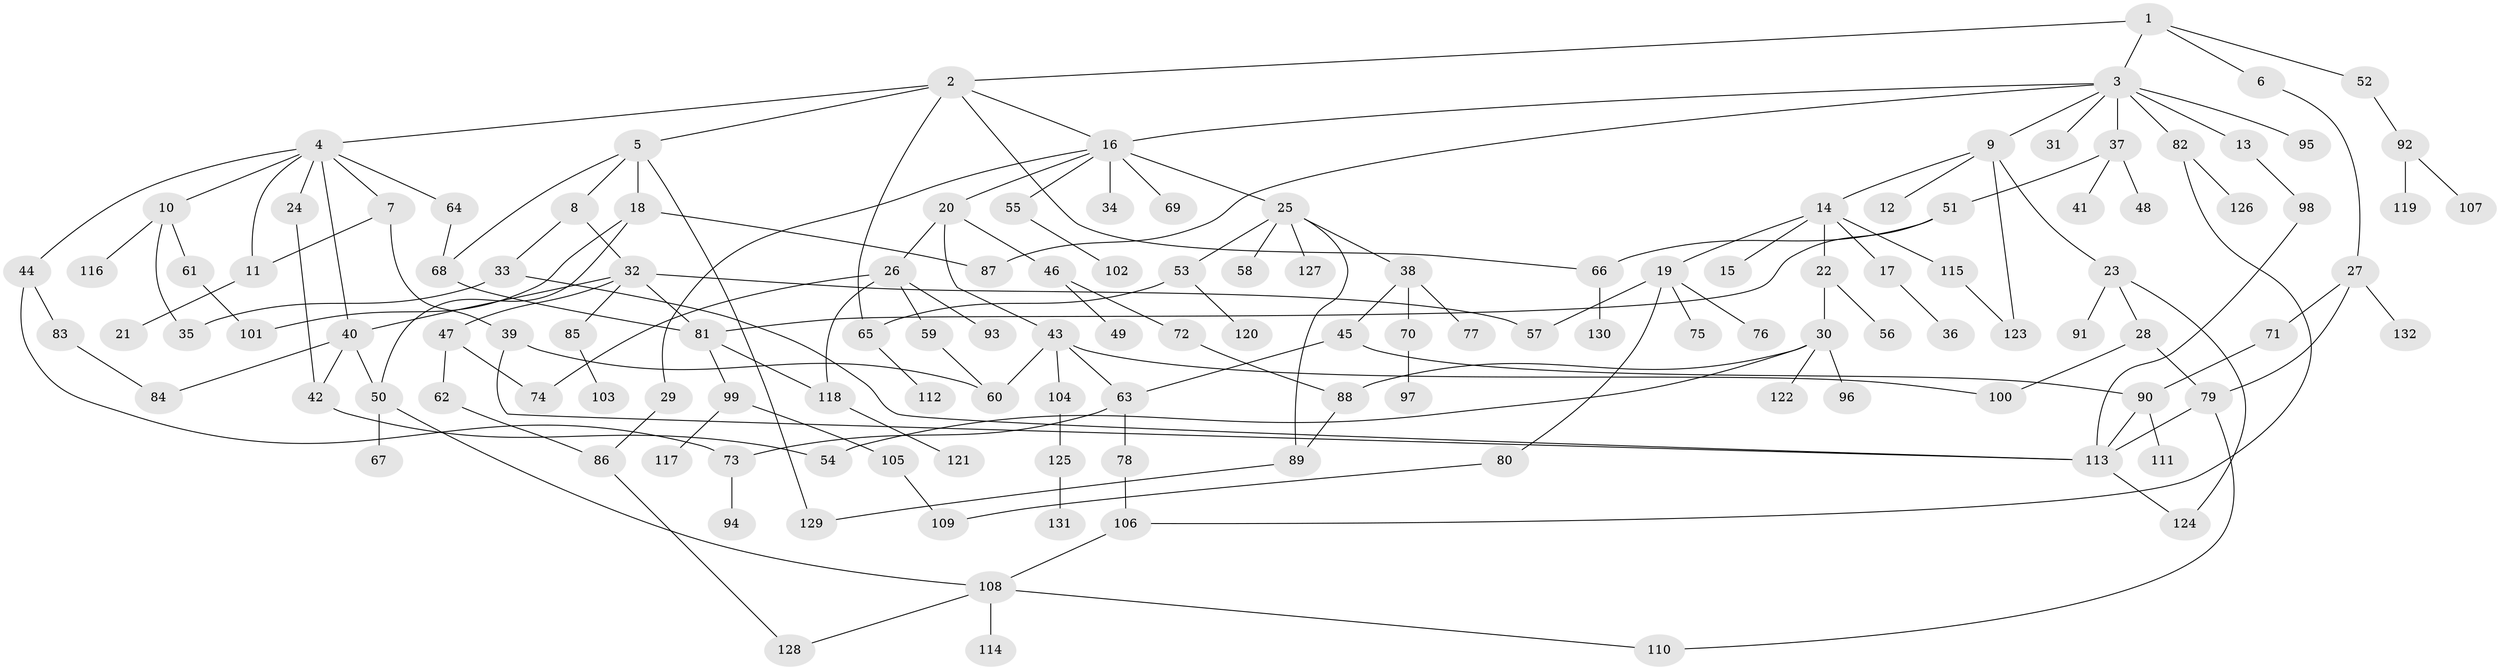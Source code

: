 // coarse degree distribution, {4: 0.08888888888888889, 7: 0.022222222222222223, 8: 0.011111111111111112, 11: 0.011111111111111112, 6: 0.05555555555555555, 3: 0.16666666666666666, 2: 0.25555555555555554, 9: 0.011111111111111112, 1: 0.3111111111111111, 10: 0.011111111111111112, 5: 0.05555555555555555}
// Generated by graph-tools (version 1.1) at 2025/51/02/27/25 19:51:36]
// undirected, 132 vertices, 171 edges
graph export_dot {
graph [start="1"]
  node [color=gray90,style=filled];
  1;
  2;
  3;
  4;
  5;
  6;
  7;
  8;
  9;
  10;
  11;
  12;
  13;
  14;
  15;
  16;
  17;
  18;
  19;
  20;
  21;
  22;
  23;
  24;
  25;
  26;
  27;
  28;
  29;
  30;
  31;
  32;
  33;
  34;
  35;
  36;
  37;
  38;
  39;
  40;
  41;
  42;
  43;
  44;
  45;
  46;
  47;
  48;
  49;
  50;
  51;
  52;
  53;
  54;
  55;
  56;
  57;
  58;
  59;
  60;
  61;
  62;
  63;
  64;
  65;
  66;
  67;
  68;
  69;
  70;
  71;
  72;
  73;
  74;
  75;
  76;
  77;
  78;
  79;
  80;
  81;
  82;
  83;
  84;
  85;
  86;
  87;
  88;
  89;
  90;
  91;
  92;
  93;
  94;
  95;
  96;
  97;
  98;
  99;
  100;
  101;
  102;
  103;
  104;
  105;
  106;
  107;
  108;
  109;
  110;
  111;
  112;
  113;
  114;
  115;
  116;
  117;
  118;
  119;
  120;
  121;
  122;
  123;
  124;
  125;
  126;
  127;
  128;
  129;
  130;
  131;
  132;
  1 -- 2;
  1 -- 3;
  1 -- 6;
  1 -- 52;
  2 -- 4;
  2 -- 5;
  2 -- 16;
  2 -- 66;
  2 -- 65;
  3 -- 9;
  3 -- 13;
  3 -- 31;
  3 -- 37;
  3 -- 82;
  3 -- 95;
  3 -- 87;
  3 -- 16;
  4 -- 7;
  4 -- 10;
  4 -- 11;
  4 -- 24;
  4 -- 40;
  4 -- 44;
  4 -- 64;
  5 -- 8;
  5 -- 18;
  5 -- 129;
  5 -- 68;
  6 -- 27;
  7 -- 39;
  7 -- 11;
  8 -- 32;
  8 -- 33;
  9 -- 12;
  9 -- 14;
  9 -- 23;
  9 -- 123;
  10 -- 35;
  10 -- 61;
  10 -- 116;
  11 -- 21;
  13 -- 98;
  14 -- 15;
  14 -- 17;
  14 -- 19;
  14 -- 22;
  14 -- 115;
  16 -- 20;
  16 -- 25;
  16 -- 29;
  16 -- 34;
  16 -- 55;
  16 -- 69;
  17 -- 36;
  18 -- 87;
  18 -- 50;
  18 -- 101;
  19 -- 57;
  19 -- 75;
  19 -- 76;
  19 -- 80;
  20 -- 26;
  20 -- 43;
  20 -- 46;
  22 -- 30;
  22 -- 56;
  23 -- 28;
  23 -- 91;
  23 -- 124;
  24 -- 42;
  25 -- 38;
  25 -- 53;
  25 -- 58;
  25 -- 127;
  25 -- 89;
  26 -- 59;
  26 -- 74;
  26 -- 93;
  26 -- 118;
  27 -- 71;
  27 -- 79;
  27 -- 132;
  28 -- 79;
  28 -- 100;
  29 -- 86;
  30 -- 96;
  30 -- 122;
  30 -- 54;
  30 -- 88;
  32 -- 47;
  32 -- 85;
  32 -- 81;
  32 -- 57;
  32 -- 40;
  33 -- 113;
  33 -- 35;
  37 -- 41;
  37 -- 48;
  37 -- 51;
  38 -- 45;
  38 -- 70;
  38 -- 77;
  39 -- 60;
  39 -- 113;
  40 -- 42;
  40 -- 50;
  40 -- 84;
  42 -- 54;
  43 -- 60;
  43 -- 100;
  43 -- 104;
  43 -- 63;
  44 -- 73;
  44 -- 83;
  45 -- 63;
  45 -- 90;
  46 -- 49;
  46 -- 72;
  47 -- 62;
  47 -- 74;
  50 -- 67;
  50 -- 108;
  51 -- 81;
  51 -- 66;
  52 -- 92;
  53 -- 65;
  53 -- 120;
  55 -- 102;
  59 -- 60;
  61 -- 101;
  62 -- 86;
  63 -- 78;
  63 -- 73;
  64 -- 68;
  65 -- 112;
  66 -- 130;
  68 -- 81;
  70 -- 97;
  71 -- 90;
  72 -- 88;
  73 -- 94;
  78 -- 106;
  79 -- 110;
  79 -- 113;
  80 -- 109;
  81 -- 99;
  81 -- 118;
  82 -- 106;
  82 -- 126;
  83 -- 84;
  85 -- 103;
  86 -- 128;
  88 -- 89;
  89 -- 129;
  90 -- 111;
  90 -- 113;
  92 -- 107;
  92 -- 119;
  98 -- 113;
  99 -- 105;
  99 -- 117;
  104 -- 125;
  105 -- 109;
  106 -- 108;
  108 -- 110;
  108 -- 114;
  108 -- 128;
  113 -- 124;
  115 -- 123;
  118 -- 121;
  125 -- 131;
}
